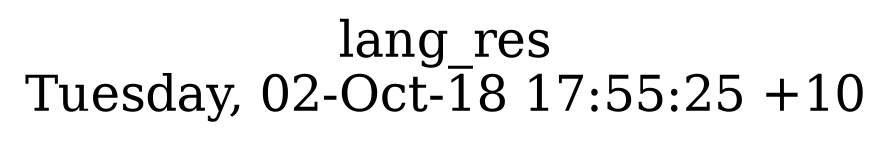 digraph G {
fontsize="24";
label="lang_res\nTuesday, 02-Oct-18 17:55:25 +10";
nojustify=true;
ordering=out;
rankdir=LR;
size="30";
}
